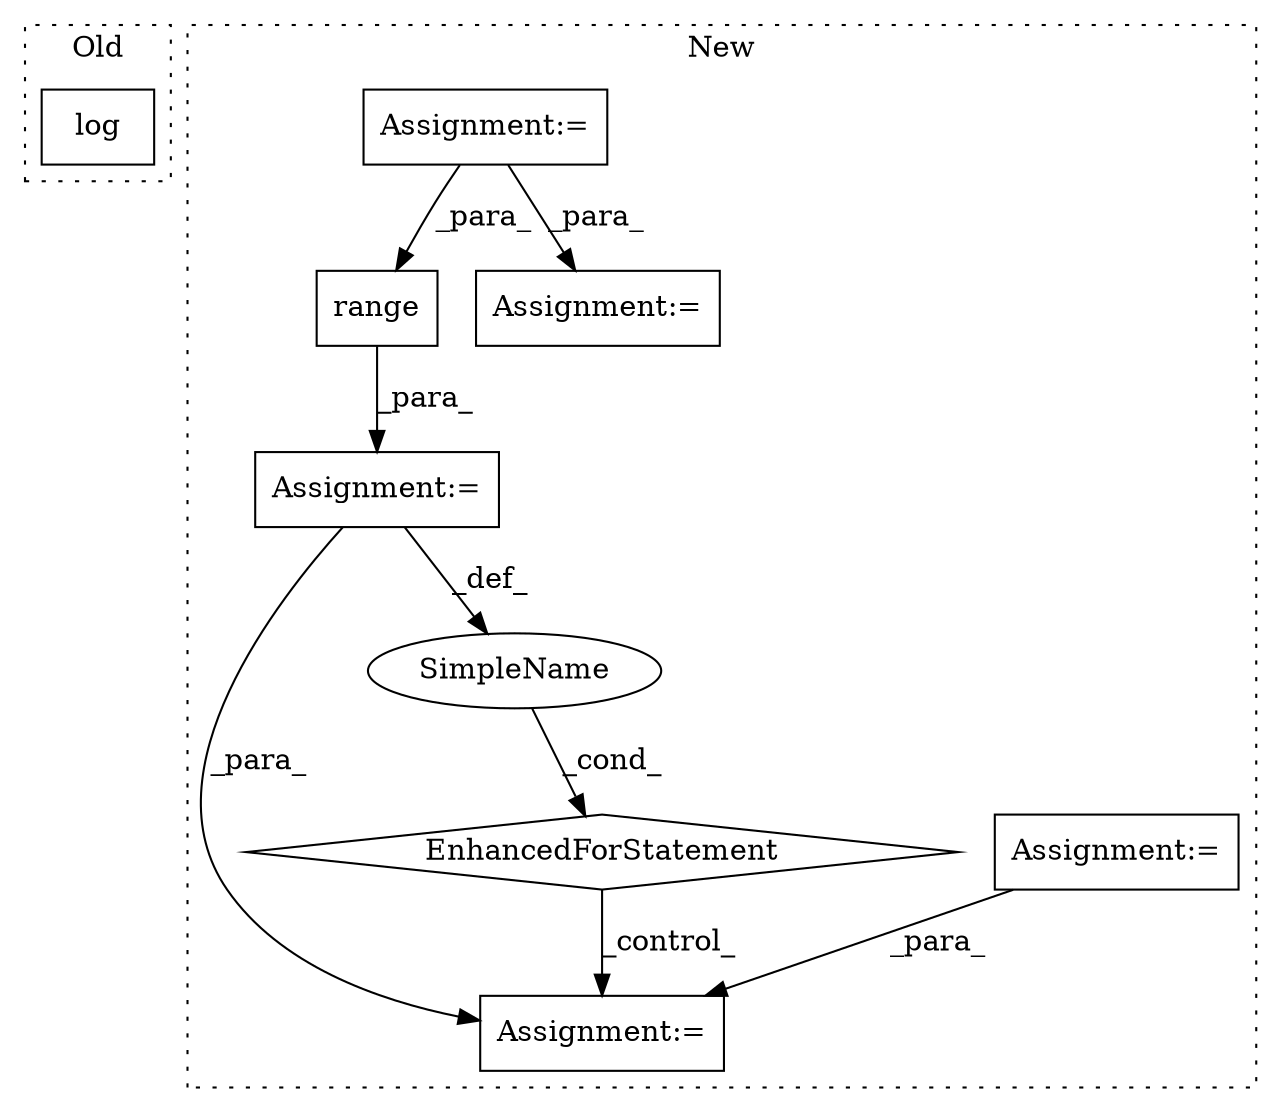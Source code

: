 digraph G {
subgraph cluster0 {
1 [label="log" a="32" s="6931,7028" l="4,1" shape="box"];
label = "Old";
style="dotted";
}
subgraph cluster1 {
2 [label="range" a="32" s="7372,7396" l="6,1" shape="box"];
3 [label="Assignment:=" a="7" s="7299,7397" l="65,2" shape="box"];
4 [label="EnhancedForStatement" a="70" s="7299,7397" l="65,2" shape="diamond"];
5 [label="Assignment:=" a="7" s="7431" l="1" shape="box"];
6 [label="SimpleName" a="42" s="7368" l="1" shape="ellipse"];
7 [label="Assignment:=" a="7" s="7024" l="1" shape="box"];
8 [label="Assignment:=" a="7" s="6967" l="1" shape="box"];
9 [label="Assignment:=" a="7" s="7526" l="1" shape="box"];
label = "New";
style="dotted";
}
2 -> 3 [label="_para_"];
3 -> 5 [label="_para_"];
3 -> 6 [label="_def_"];
4 -> 5 [label="_control_"];
6 -> 4 [label="_cond_"];
7 -> 5 [label="_para_"];
8 -> 9 [label="_para_"];
8 -> 2 [label="_para_"];
}